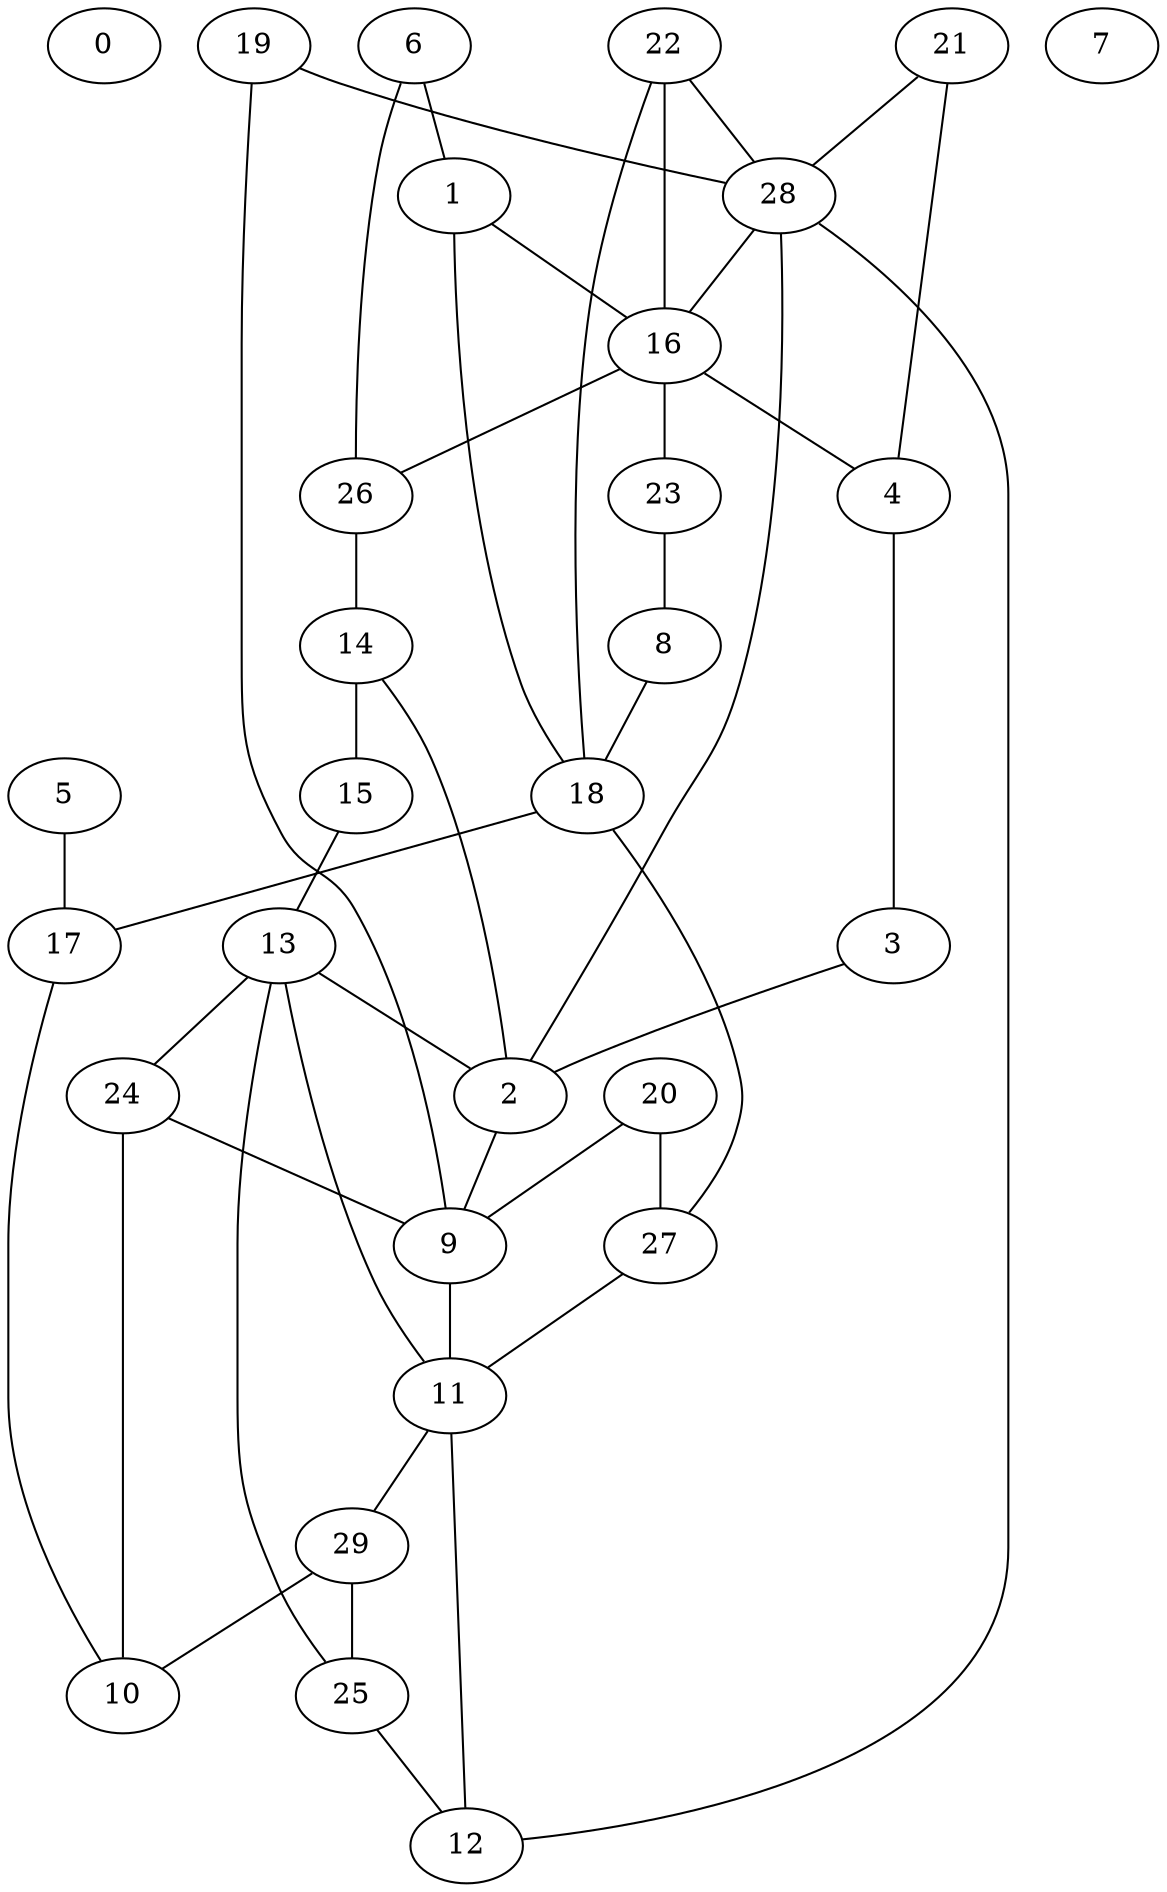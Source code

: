 graph {
	0 [label=0]
	1 [label=1]
	2 [label=2]
	3 [label=3]
	4 [label=4]
	5 [label=5]
	6 [label=6]
	7 [label=7]
	8 [label=8]
	9 [label=9]
	10 [label=10]
	11 [label=11]
	12 [label=12]
	13 [label=13]
	14 [label=14]
	15 [label=15]
	16 [label=16]
	17 [label=17]
	18 [label=18]
	19 [label=19]
	20 [label=20]
	21 [label=21]
	22 [label=22]
	23 [label=23]
	24 [label=24]
	25 [label=25]
	26 [label=26]
	27 [label=27]
	28 [label=28]
	29 [label=29]
	14 -- 15
	28 -- 2
	15 -- 13
	9 -- 11
	8 -- 18
	23 -- 8
	13 -- 25
	20 -- 27
	29 -- 25
	1 -- 18
	25 -- 12
	6 -- 26
	16 -- 23
	19 -- 9
	6 -- 1
	2 -- 9
	4 -- 3
	22 -- 18
	13 -- 11
	22 -- 16
	24 -- 9
	21 -- 4
	11 -- 12
	1 -- 16
	16 -- 26
	21 -- 28
	18 -- 17
	13 -- 2
	5 -- 17
	17 -- 10
	19 -- 28
	29 -- 10
	20 -- 9
	24 -- 10
	13 -- 24
	3 -- 2
	26 -- 14
	27 -- 11
	22 -- 28
	14 -- 2
	16 -- 4
	28 -- 12
	28 -- 16
	11 -- 29
	18 -- 27
}

